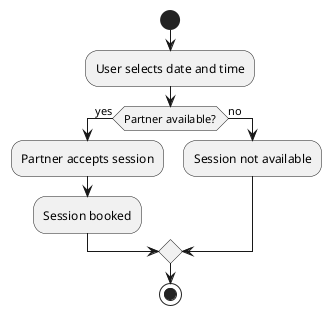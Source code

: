 @startuml
start
:User selects date and time;
if (Partner available?) then (yes)
  :Partner accepts session;
  :Session booked;
else (no)
  :Session not available;
endif
stop
@enduml
